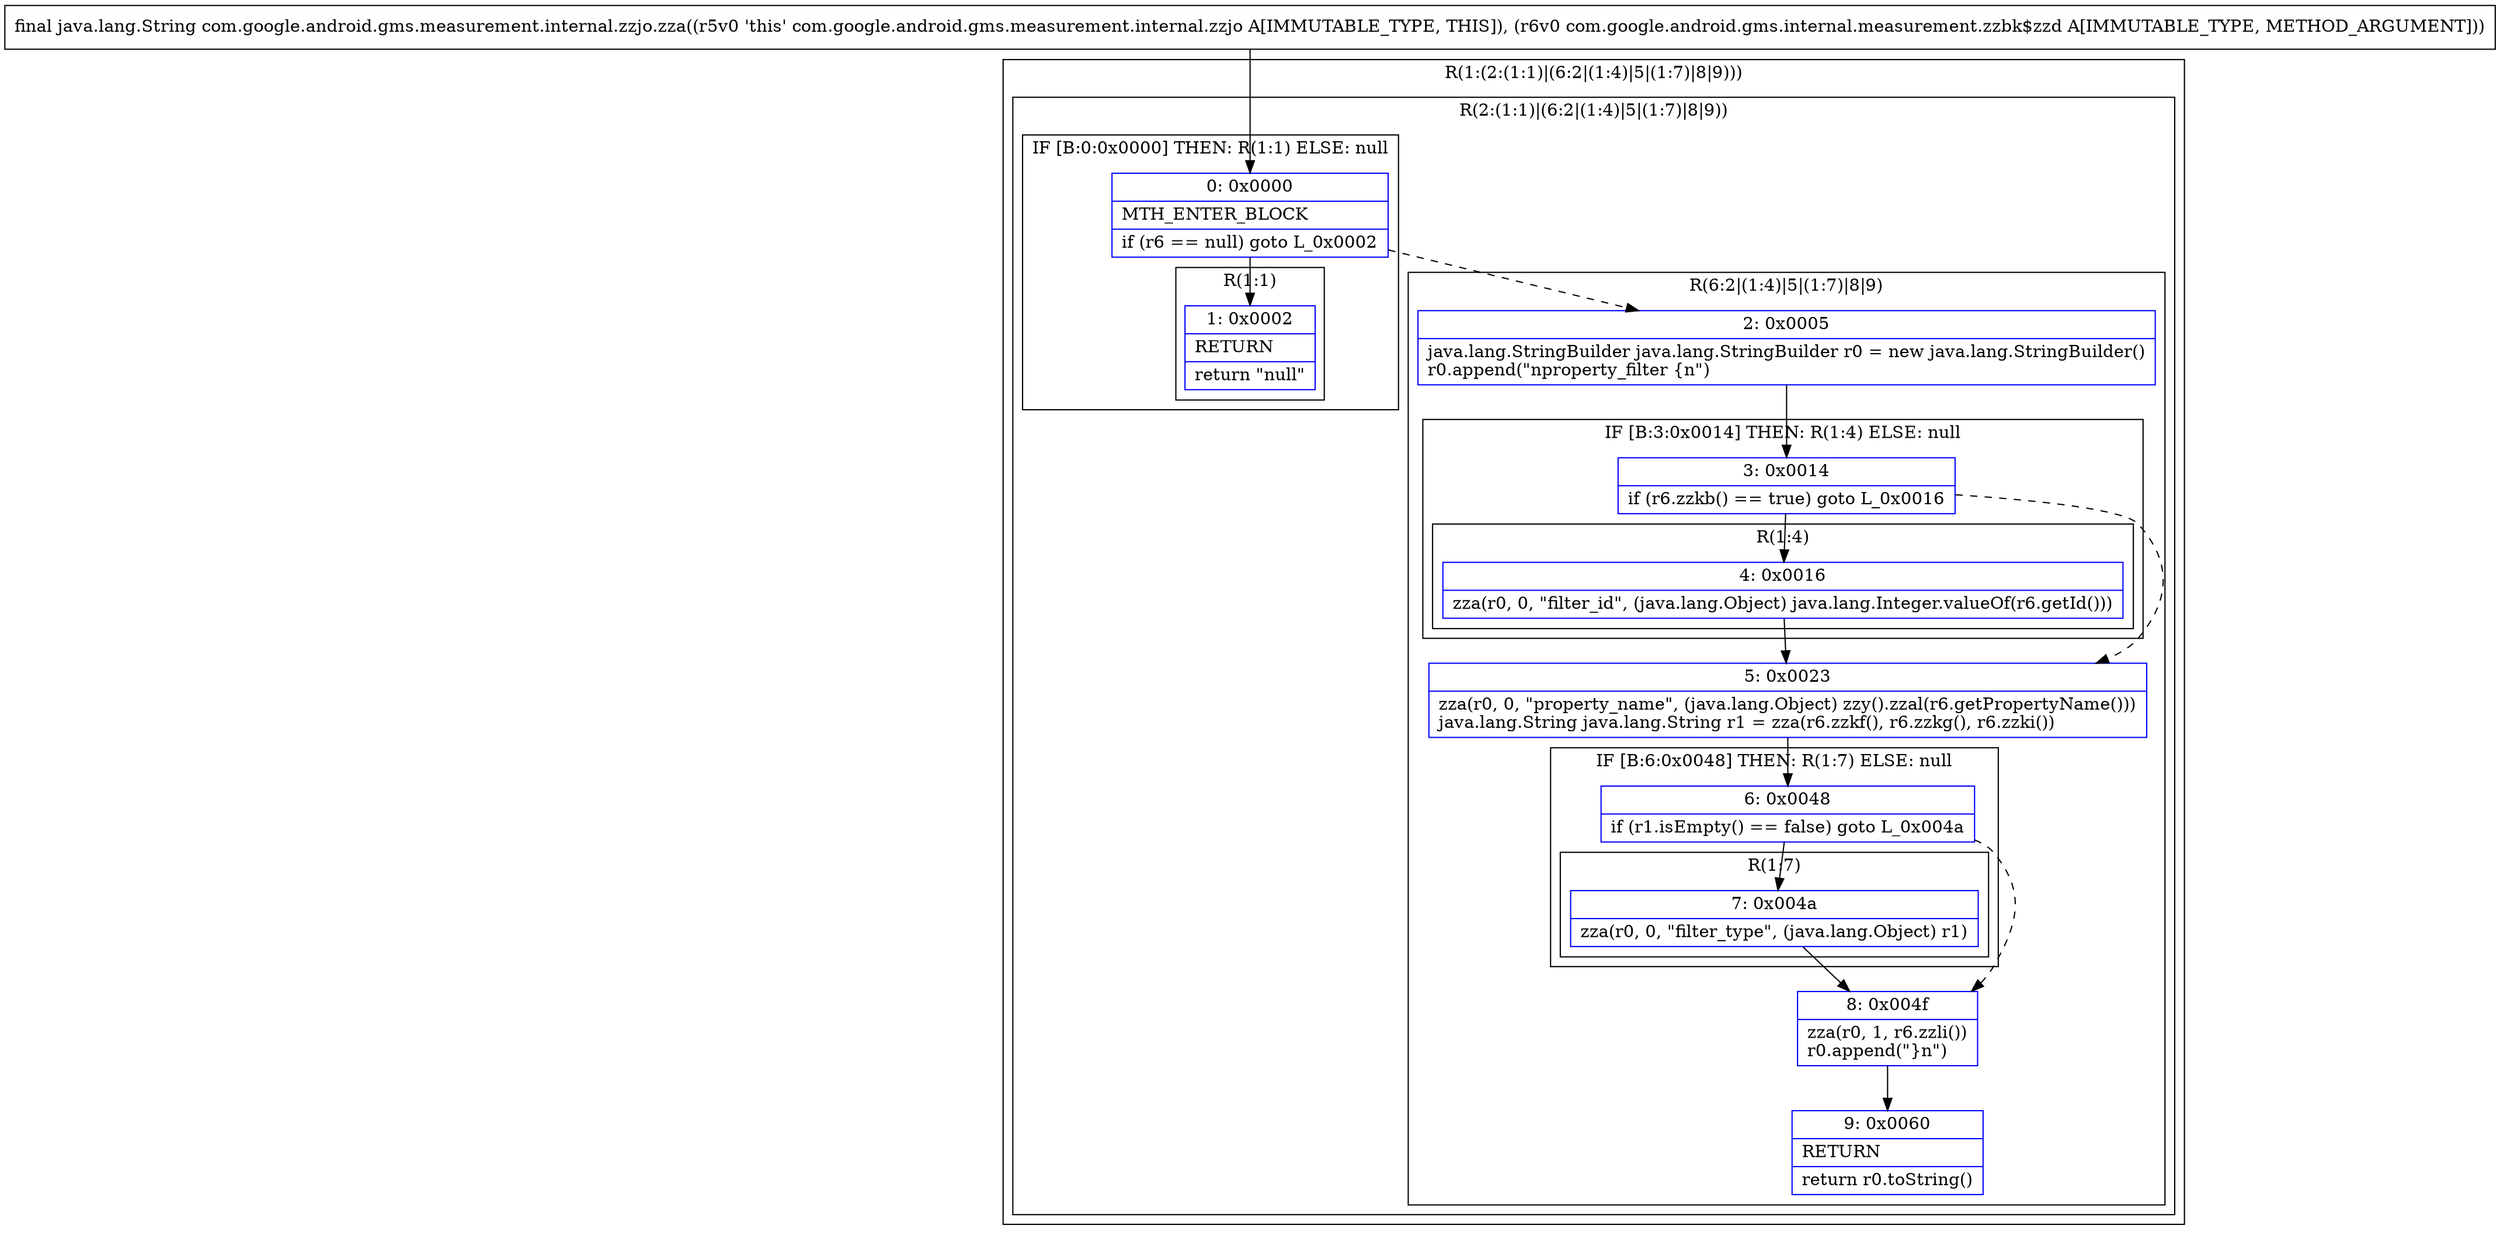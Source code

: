 digraph "CFG forcom.google.android.gms.measurement.internal.zzjo.zza(Lcom\/google\/android\/gms\/internal\/measurement\/zzbk$zzd;)Ljava\/lang\/String;" {
subgraph cluster_Region_1812123562 {
label = "R(1:(2:(1:1)|(6:2|(1:4)|5|(1:7)|8|9)))";
node [shape=record,color=blue];
subgraph cluster_Region_955817726 {
label = "R(2:(1:1)|(6:2|(1:4)|5|(1:7)|8|9))";
node [shape=record,color=blue];
subgraph cluster_IfRegion_778015390 {
label = "IF [B:0:0x0000] THEN: R(1:1) ELSE: null";
node [shape=record,color=blue];
Node_0 [shape=record,label="{0\:\ 0x0000|MTH_ENTER_BLOCK\l|if (r6 == null) goto L_0x0002\l}"];
subgraph cluster_Region_1549555916 {
label = "R(1:1)";
node [shape=record,color=blue];
Node_1 [shape=record,label="{1\:\ 0x0002|RETURN\l|return \"null\"\l}"];
}
}
subgraph cluster_Region_1056535235 {
label = "R(6:2|(1:4)|5|(1:7)|8|9)";
node [shape=record,color=blue];
Node_2 [shape=record,label="{2\:\ 0x0005|java.lang.StringBuilder java.lang.StringBuilder r0 = new java.lang.StringBuilder()\lr0.append(\"nproperty_filter \{n\")\l}"];
subgraph cluster_IfRegion_651797362 {
label = "IF [B:3:0x0014] THEN: R(1:4) ELSE: null";
node [shape=record,color=blue];
Node_3 [shape=record,label="{3\:\ 0x0014|if (r6.zzkb() == true) goto L_0x0016\l}"];
subgraph cluster_Region_1127424800 {
label = "R(1:4)";
node [shape=record,color=blue];
Node_4 [shape=record,label="{4\:\ 0x0016|zza(r0, 0, \"filter_id\", (java.lang.Object) java.lang.Integer.valueOf(r6.getId()))\l}"];
}
}
Node_5 [shape=record,label="{5\:\ 0x0023|zza(r0, 0, \"property_name\", (java.lang.Object) zzy().zzal(r6.getPropertyName()))\ljava.lang.String java.lang.String r1 = zza(r6.zzkf(), r6.zzkg(), r6.zzki())\l}"];
subgraph cluster_IfRegion_1110549396 {
label = "IF [B:6:0x0048] THEN: R(1:7) ELSE: null";
node [shape=record,color=blue];
Node_6 [shape=record,label="{6\:\ 0x0048|if (r1.isEmpty() == false) goto L_0x004a\l}"];
subgraph cluster_Region_1120333063 {
label = "R(1:7)";
node [shape=record,color=blue];
Node_7 [shape=record,label="{7\:\ 0x004a|zza(r0, 0, \"filter_type\", (java.lang.Object) r1)\l}"];
}
}
Node_8 [shape=record,label="{8\:\ 0x004f|zza(r0, 1, r6.zzli())\lr0.append(\"\}n\")\l}"];
Node_9 [shape=record,label="{9\:\ 0x0060|RETURN\l|return r0.toString()\l}"];
}
}
}
MethodNode[shape=record,label="{final java.lang.String com.google.android.gms.measurement.internal.zzjo.zza((r5v0 'this' com.google.android.gms.measurement.internal.zzjo A[IMMUTABLE_TYPE, THIS]), (r6v0 com.google.android.gms.internal.measurement.zzbk$zzd A[IMMUTABLE_TYPE, METHOD_ARGUMENT])) }"];
MethodNode -> Node_0;
Node_0 -> Node_1;
Node_0 -> Node_2[style=dashed];
Node_2 -> Node_3;
Node_3 -> Node_4;
Node_3 -> Node_5[style=dashed];
Node_4 -> Node_5;
Node_5 -> Node_6;
Node_6 -> Node_7;
Node_6 -> Node_8[style=dashed];
Node_7 -> Node_8;
Node_8 -> Node_9;
}

